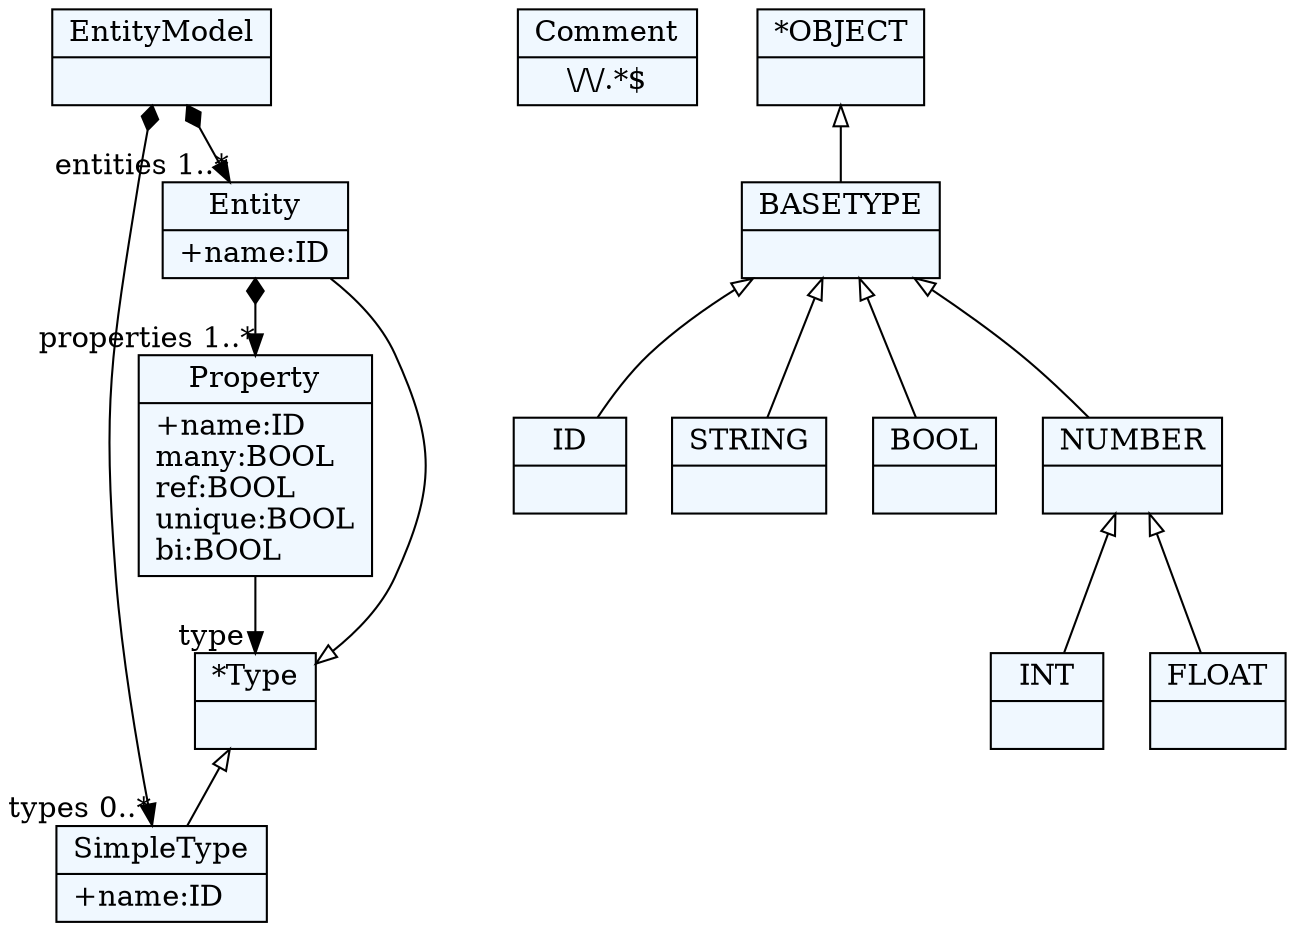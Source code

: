 
    digraph xtext {
    fontname = "Bitstream Vera Sans"
    fontsize = 8
    node[
        shape=record,
        style=filled,
        fillcolor=aliceblue
    ]
    nodesep = 0.3
    edge[dir=black,arrowtail=empty]


41386296 -> 41374648[arrowtail=diamond, dir=both, headlabel="types 0..*"]
41386296 -> 41387240[arrowtail=diamond, dir=both, headlabel="entities 1..*"]
41386296[ label="{EntityModel|}"]

41387240 -> 41388184[arrowtail=diamond, dir=both, headlabel="properties 1..*"]
41387240[ label="{Entity|+name:ID\l}"]

41388184 -> 41389128[headlabel="type "]
41388184[ label="{Property|+name:ID\lmany:BOOL\lref:BOOL\lunique:BOOL\lbi:BOOL\l}"]

41389128[ label="{*Type|}"]
41389128 -> 41374648 [dir=back]
41389128 -> 41387240 [dir=back]

41374648[ label="{SimpleType|+name:ID\l}"]

41390072[ label="{Comment|\\/\\/.*$}"]

41375592[ label="{ID|}"]

41376536[ label="{STRING|}"]

41377480[ label="{BOOL|}"]

41378424[ label="{INT|}"]

41382520[ label="{FLOAT|}"]

41383464[ label="{NUMBER|}"]
41383464 -> 41382520 [dir=back]
41383464 -> 41378424 [dir=back]

41384408[ label="{BASETYPE|}"]
41384408 -> 41383464 [dir=back]
41384408 -> 41377480 [dir=back]
41384408 -> 41375592 [dir=back]
41384408 -> 41376536 [dir=back]

41385352[ label="{*OBJECT|}"]
41385352 -> 41384408 [dir=back]


}

